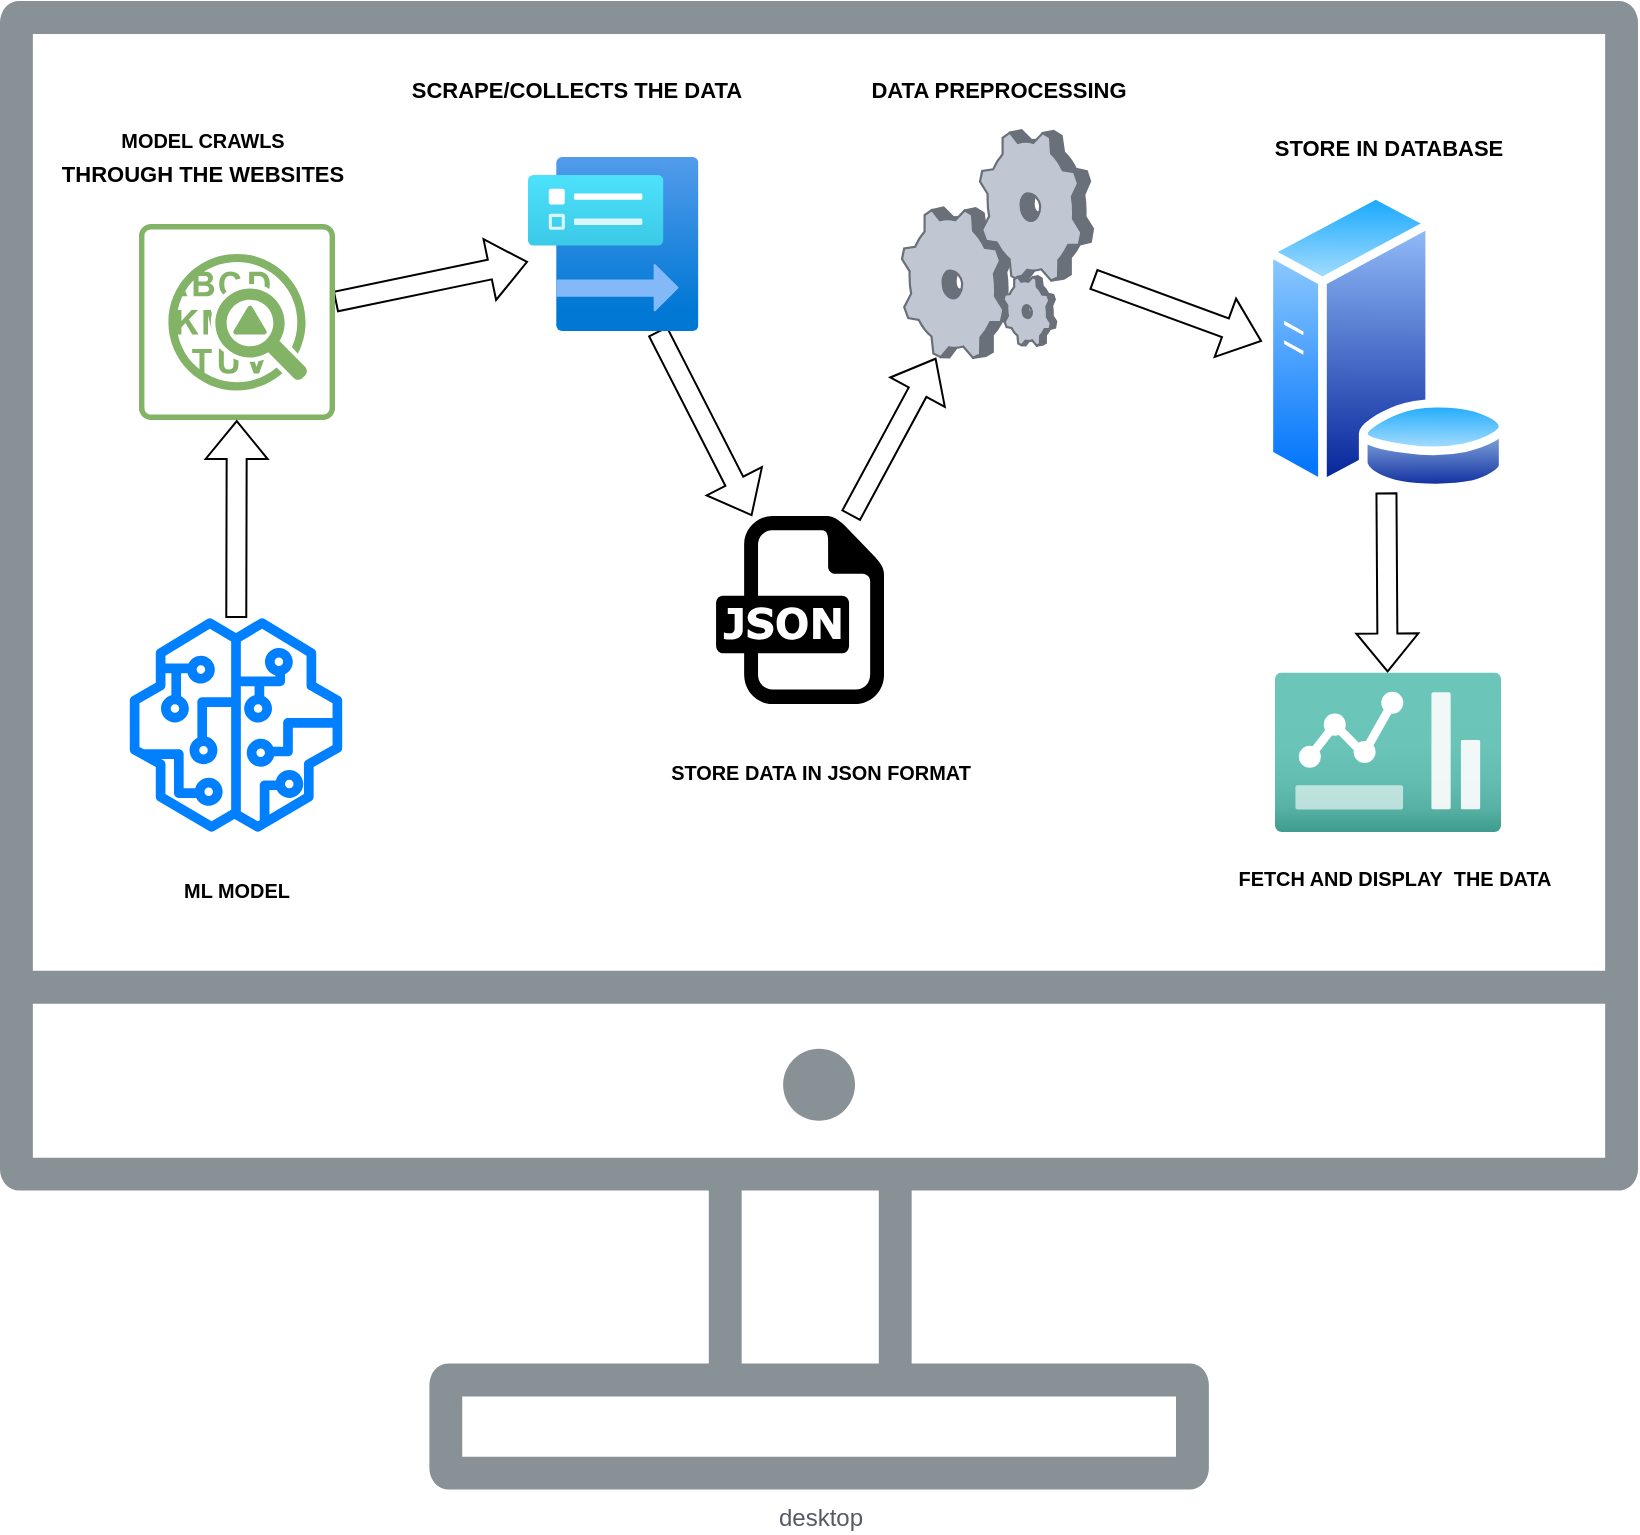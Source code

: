 <mxfile version="24.7.14">
  <diagram name="Page-1" id="rnu4Nlgk-CN_jFhoVj5D">
    <mxGraphModel dx="2093" dy="986" grid="0" gridSize="10" guides="1" tooltips="1" connect="1" arrows="1" fold="1" page="1" pageScale="1" pageWidth="850" pageHeight="1100" background="#ffffff" math="0" shadow="0">
      <root>
        <mxCell id="0" />
        <mxCell id="1" parent="0" />
        <mxCell id="DpcQEi3p-SOCqPOgEFhs-26" value="desktop" style="sketch=0;outlineConnect=0;gradientColor=none;fontColor=#545B64;strokeColor=none;fillColor=#879196;dashed=0;verticalLabelPosition=bottom;verticalAlign=top;align=center;html=1;fontSize=12;fontStyle=0;aspect=fixed;shape=mxgraph.aws4.illustration_desktop;pointerEvents=1" vertex="1" parent="1">
          <mxGeometry x="16" y="190" width="819" height="745.29" as="geometry" />
        </mxCell>
        <mxCell id="DpcQEi3p-SOCqPOgEFhs-28" value="" style="rounded=0;orthogonalLoop=1;jettySize=auto;html=1;shape=flexArrow;" edge="1" parent="1" source="DpcQEi3p-SOCqPOgEFhs-29" target="DpcQEi3p-SOCqPOgEFhs-31">
          <mxGeometry relative="1" as="geometry" />
        </mxCell>
        <mxCell id="DpcQEi3p-SOCqPOgEFhs-29" value="" style="sketch=0;points=[[0.015,0.015,0],[0.985,0.015,0],[0.985,0.985,0],[0.015,0.985,0],[0.25,0,0],[0.5,0,0],[0.75,0,0],[1,0.25,0],[1,0.5,0],[1,0.75,0],[0.75,1,0],[0.5,1,0],[0.25,1,0],[0,0.75,0],[0,0.5,0],[0,0.25,0]];verticalLabelPosition=bottom;html=1;verticalAlign=top;aspect=fixed;align=center;pointerEvents=1;shape=mxgraph.cisco19.rect;prIcon=anomaly_detection;fillColor=none;strokeColor=#82b366;" vertex="1" parent="1">
          <mxGeometry x="85.5" y="302" width="98" height="98" as="geometry" />
        </mxCell>
        <mxCell id="DpcQEi3p-SOCqPOgEFhs-30" value="" style="rounded=0;orthogonalLoop=1;jettySize=auto;html=1;shape=flexArrow;" edge="1" parent="1" source="DpcQEi3p-SOCqPOgEFhs-31" target="DpcQEi3p-SOCqPOgEFhs-33">
          <mxGeometry relative="1" as="geometry">
            <mxPoint x="326.605" y="451" as="targetPoint" />
          </mxGeometry>
        </mxCell>
        <mxCell id="DpcQEi3p-SOCqPOgEFhs-31" value="" style="image;aspect=fixed;html=1;points=[];align=center;fontSize=12;image=img/lib/azure2/other/Data_Collection_Rules.svg;" vertex="1" parent="1">
          <mxGeometry x="280" y="268.5" width="85.21" height="87" as="geometry" />
        </mxCell>
        <mxCell id="DpcQEi3p-SOCqPOgEFhs-32" style="rounded=0;orthogonalLoop=1;jettySize=auto;html=1;shape=flexArrow;" edge="1" parent="1" source="DpcQEi3p-SOCqPOgEFhs-33" target="DpcQEi3p-SOCqPOgEFhs-35">
          <mxGeometry relative="1" as="geometry" />
        </mxCell>
        <mxCell id="DpcQEi3p-SOCqPOgEFhs-33" value="" style="dashed=0;outlineConnect=0;html=1;align=center;labelPosition=center;verticalLabelPosition=bottom;verticalAlign=top;shape=mxgraph.weblogos.json;fillColor=#FF00FF;" vertex="1" parent="1">
          <mxGeometry x="374" y="448" width="84" height="94" as="geometry" />
        </mxCell>
        <mxCell id="DpcQEi3p-SOCqPOgEFhs-34" style="rounded=0;orthogonalLoop=1;jettySize=auto;html=1;entryX=0;entryY=0.5;entryDx=0;entryDy=0;shape=flexArrow;" edge="1" parent="1" source="DpcQEi3p-SOCqPOgEFhs-35" target="DpcQEi3p-SOCqPOgEFhs-37">
          <mxGeometry relative="1" as="geometry" />
        </mxCell>
        <mxCell id="DpcQEi3p-SOCqPOgEFhs-35" value="" style="verticalLabelPosition=bottom;sketch=0;aspect=fixed;html=1;verticalAlign=top;strokeColor=none;align=center;outlineConnect=0;shape=mxgraph.citrix.process;" vertex="1" parent="1">
          <mxGeometry x="467" y="255.07" width="95.5" height="113.86" as="geometry" />
        </mxCell>
        <mxCell id="DpcQEi3p-SOCqPOgEFhs-36" value="" style="rounded=0;orthogonalLoop=1;jettySize=auto;html=1;shape=flexArrow;" edge="1" parent="1" source="DpcQEi3p-SOCqPOgEFhs-37" target="DpcQEi3p-SOCqPOgEFhs-38">
          <mxGeometry relative="1" as="geometry" />
        </mxCell>
        <mxCell id="DpcQEi3p-SOCqPOgEFhs-37" value="" style="image;aspect=fixed;perimeter=ellipsePerimeter;html=1;align=center;shadow=0;dashed=0;spacingTop=3;image=img/lib/active_directory/database_server.svg;" vertex="1" parent="1">
          <mxGeometry x="647" y="285" width="124" height="151.21" as="geometry" />
        </mxCell>
        <mxCell id="DpcQEi3p-SOCqPOgEFhs-38" value="" style="image;aspect=fixed;html=1;points=[];align=center;fontSize=12;image=img/lib/azure2/general/Dashboard2.svg;" vertex="1" parent="1">
          <mxGeometry x="653.5" y="526.23" width="113" height="79.77" as="geometry" />
        </mxCell>
        <mxCell id="DpcQEi3p-SOCqPOgEFhs-39" value="" style="rounded=0;orthogonalLoop=1;jettySize=auto;html=1;fontColor=#FFFFFF;shape=flexArrow;fillColor=default;" edge="1" parent="1" source="DpcQEi3p-SOCqPOgEFhs-40" target="DpcQEi3p-SOCqPOgEFhs-29">
          <mxGeometry relative="1" as="geometry" />
        </mxCell>
        <mxCell id="DpcQEi3p-SOCqPOgEFhs-40" value="" style="sketch=0;outlineConnect=0;dashed=0;verticalLabelPosition=bottom;verticalAlign=top;align=center;html=1;fontSize=12;fontStyle=1;aspect=fixed;pointerEvents=1;shape=mxgraph.aws4.sagemaker_model;fillColor=#007FFF;strokeColor=#9673a6;" vertex="1" parent="1">
          <mxGeometry x="80.5" y="499" width="107" height="107" as="geometry" />
        </mxCell>
        <mxCell id="DpcQEi3p-SOCqPOgEFhs-41" value="&lt;h5&gt;ML MODEL&lt;/h5&gt;" style="text;html=1;align=center;verticalAlign=middle;resizable=0;points=[];autosize=1;strokeColor=none;fillColor=none;" vertex="1" parent="1">
          <mxGeometry x="98.5" y="606" width="71" height="57" as="geometry" />
        </mxCell>
        <mxCell id="DpcQEi3p-SOCqPOgEFhs-42" value="&lt;h5 align=&quot;center&quot;&gt;&lt;font face=&quot;Helvetica&quot;&gt;MODEL CRAWLS &lt;br&gt;&lt;/font&gt;&lt;/h5&gt;" style="text;html=1;align=center;verticalAlign=middle;resizable=0;points=[];autosize=1;strokeColor=none;fillColor=none;" vertex="1" parent="1">
          <mxGeometry x="66" y="231" width="101" height="57" as="geometry" />
        </mxCell>
        <mxCell id="DpcQEi3p-SOCqPOgEFhs-43" value="&lt;h5&gt;&lt;font style=&quot;font-size: 11px;&quot;&gt;SCRAPE/COLLECTS THE DATA&lt;/font&gt;&lt;/h5&gt;" style="text;html=1;align=center;verticalAlign=middle;resizable=0;points=[];autosize=1;strokeColor=none;fillColor=none;" vertex="1" parent="1">
          <mxGeometry x="211" y="206" width="185" height="58" as="geometry" />
        </mxCell>
        <mxCell id="DpcQEi3p-SOCqPOgEFhs-44" value="&lt;h5&gt;STORE DATA IN JSON FORMAT&lt;/h5&gt;" style="text;html=1;align=center;verticalAlign=middle;resizable=0;points=[];autosize=1;strokeColor=none;fillColor=none;" vertex="1" parent="1">
          <mxGeometry x="340" y="547" width="171" height="57" as="geometry" />
        </mxCell>
        <mxCell id="DpcQEi3p-SOCqPOgEFhs-45" value="&lt;h5&gt;&lt;font style=&quot;font-size: 11px;&quot;&gt;DATA PREPROCESSING&lt;/font&gt;&lt;/h5&gt;" style="text;html=1;align=center;verticalAlign=middle;resizable=0;points=[];autosize=1;strokeColor=none;fillColor=none;" vertex="1" parent="1">
          <mxGeometry x="441.25" y="206" width="148" height="58" as="geometry" />
        </mxCell>
        <mxCell id="DpcQEi3p-SOCqPOgEFhs-46" value="&lt;h5&gt;&lt;font style=&quot;font-size: 11px;&quot;&gt;STORE IN DATABASE&lt;/font&gt;&lt;/h5&gt;" style="text;html=1;align=center;verticalAlign=middle;resizable=0;points=[];autosize=1;strokeColor=none;fillColor=none;" vertex="1" parent="1">
          <mxGeometry x="643" y="235" width="134" height="58" as="geometry" />
        </mxCell>
        <mxCell id="DpcQEi3p-SOCqPOgEFhs-47" value="&lt;h5&gt;FETCH AND DISPLAY&amp;nbsp; THE DATA&lt;/h5&gt;" style="text;html=1;align=center;verticalAlign=middle;resizable=0;points=[];autosize=1;strokeColor=none;fillColor=none;" vertex="1" parent="1">
          <mxGeometry x="624" y="600" width="177" height="57" as="geometry" />
        </mxCell>
        <mxCell id="DpcQEi3p-SOCqPOgEFhs-48" value="&lt;h5 align=&quot;center&quot;&gt;&lt;font style=&quot;font-size: 11px;&quot; face=&quot;Helvetica&quot;&gt;THROUGH THE WEBSITES&lt;/font&gt;&lt;/h5&gt;" style="text;html=1;align=center;verticalAlign=middle;resizable=0;points=[];autosize=1;strokeColor=none;fillColor=none;" vertex="1" parent="1">
          <mxGeometry x="37.5" y="248" width="159" height="58" as="geometry" />
        </mxCell>
      </root>
    </mxGraphModel>
  </diagram>
</mxfile>
